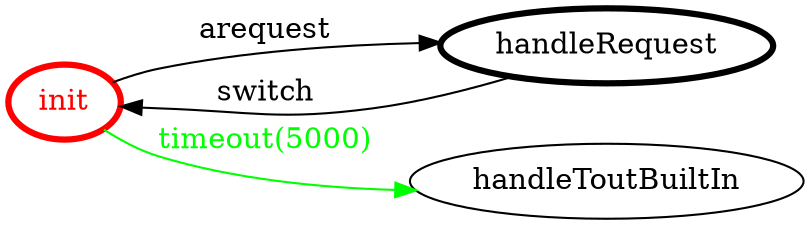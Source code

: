 /*
*
* A GraphViz DOT FSM description 
* Please use a GraphViz visualizer (like http://www.webgraphviz.com)
*  
*/

digraph finite_state_machine {
	rankdir=LR
	size="8,5"
	
	init [ color = red ][ fontcolor = red ][ penwidth = 3 ]
	handleRequest [ color = black ][ fontcolor = black ][ penwidth = 3 ]
	
	init -> handleToutBuiltIn [ label = "timeout(5000)" ][ color = green ][ fontcolor = green ]
	init -> handleRequest [ label = "arequest" ][ color = black ][ fontcolor = black ]
	handleRequest -> init [ label = "switch" ][ color = black ][ fontcolor = black ]
}

